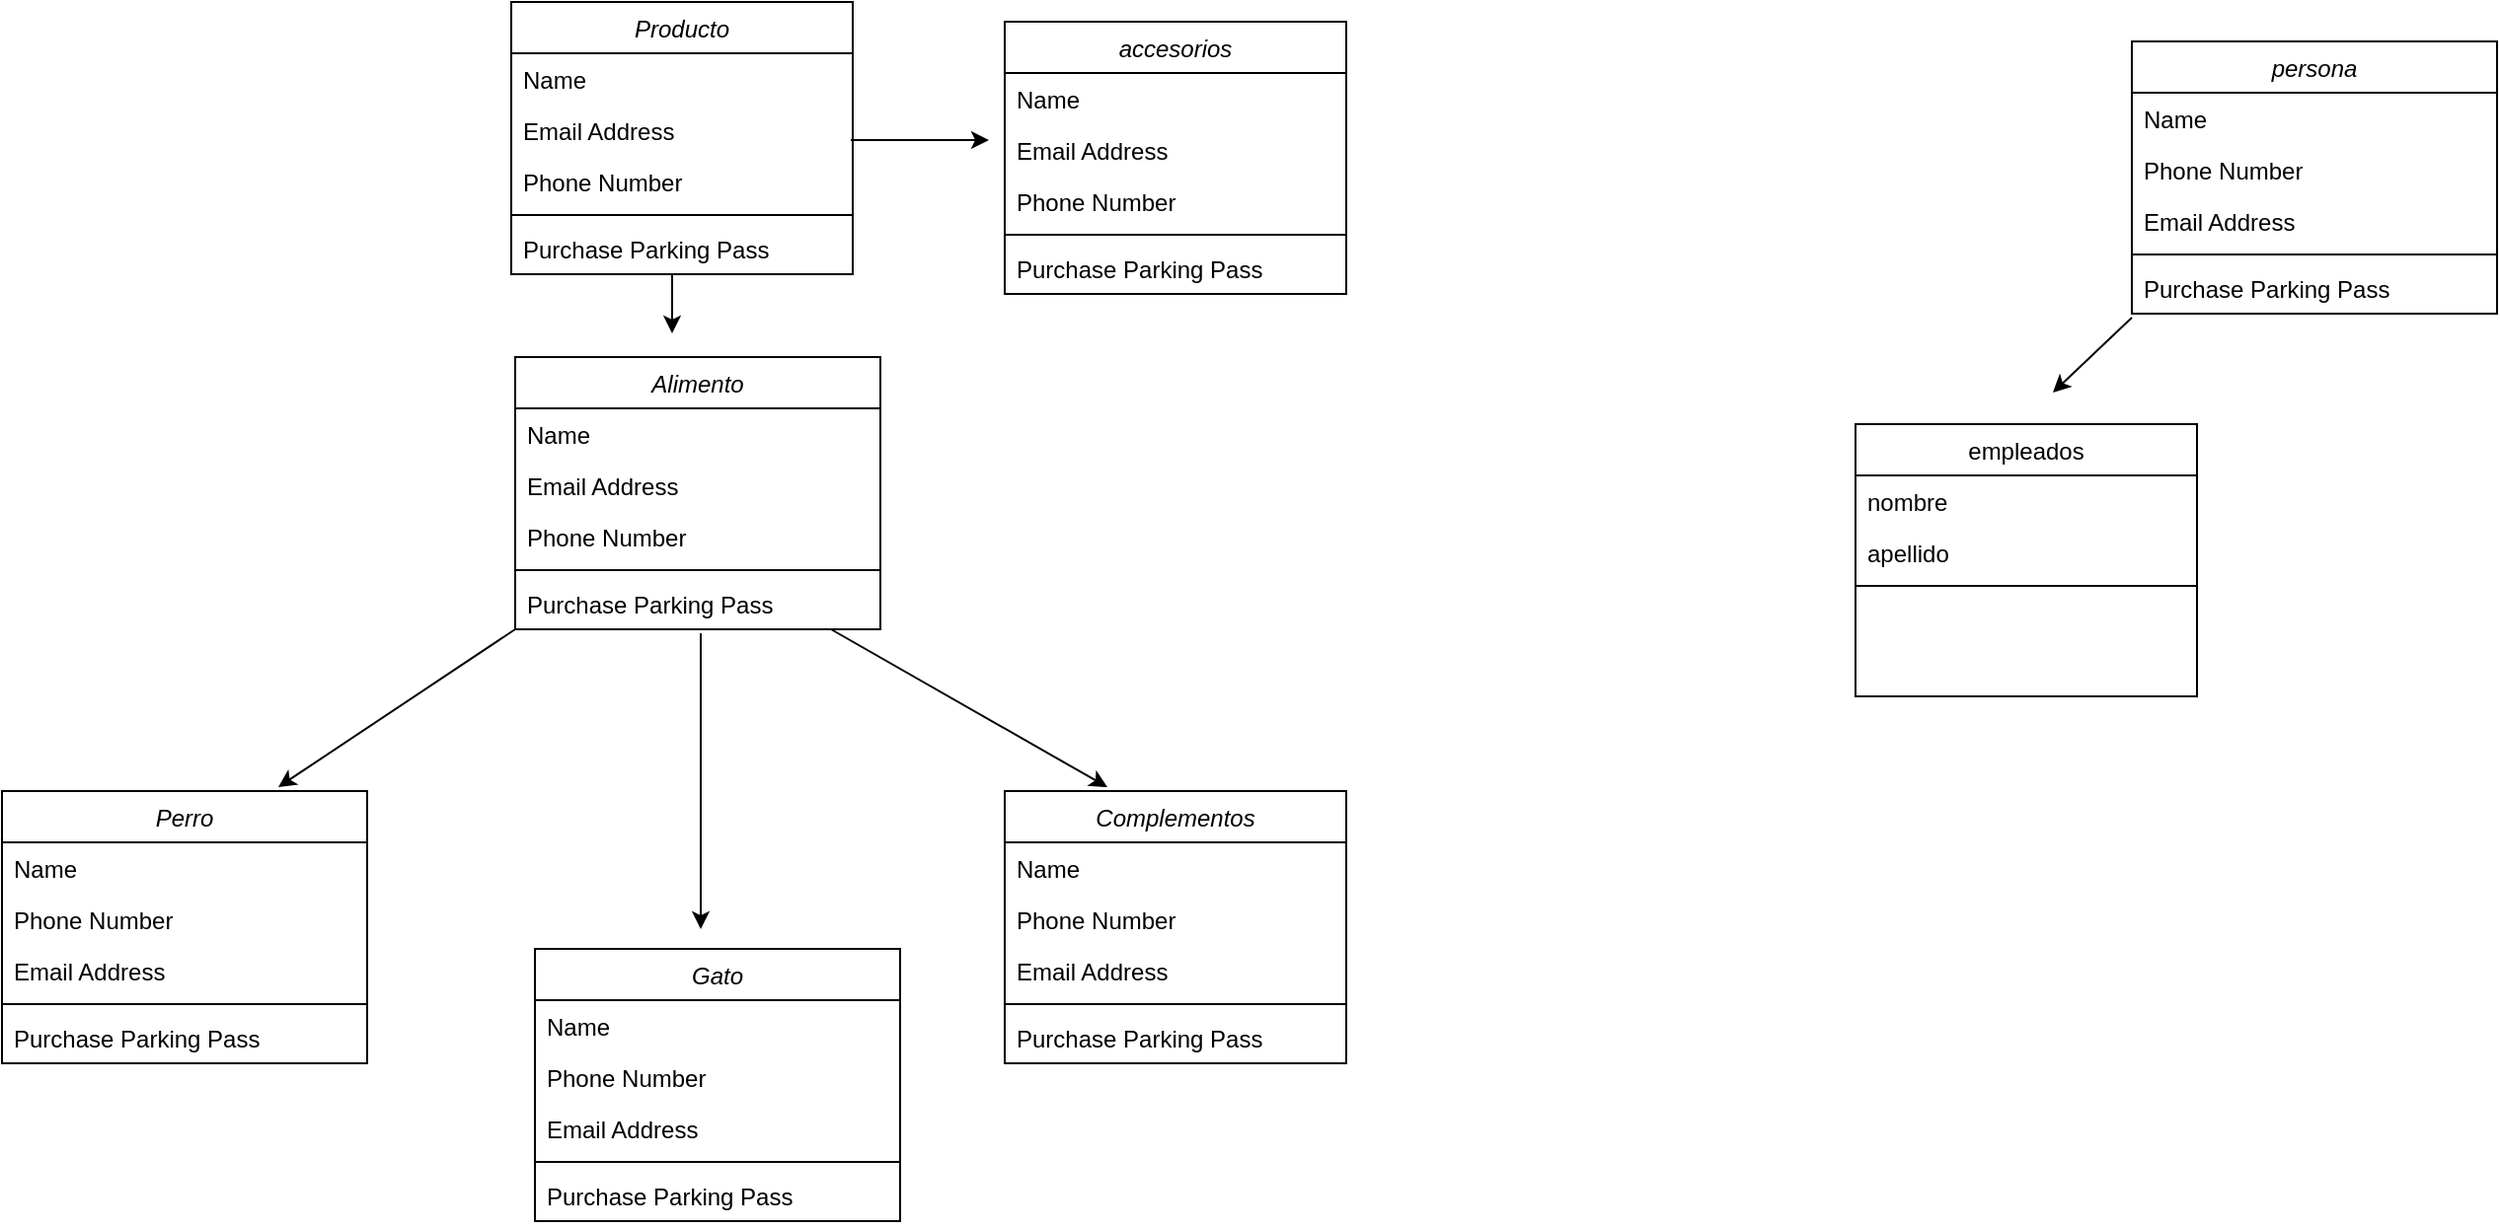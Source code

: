 <mxfile version="21.1.9" type="github">
  <diagram id="C5RBs43oDa-KdzZeNtuy" name="Page-1">
    <mxGraphModel dx="1509" dy="829" grid="1" gridSize="10" guides="1" tooltips="1" connect="1" arrows="1" fold="1" page="1" pageScale="1" pageWidth="3300" pageHeight="2339" math="0" shadow="0">
      <root>
        <mxCell id="WIyWlLk6GJQsqaUBKTNV-0" />
        <mxCell id="WIyWlLk6GJQsqaUBKTNV-1" parent="WIyWlLk6GJQsqaUBKTNV-0" />
        <mxCell id="zkfFHV4jXpPFQw0GAbJ--0" value="persona" style="swimlane;fontStyle=2;align=center;verticalAlign=top;childLayout=stackLayout;horizontal=1;startSize=26;horizontalStack=0;resizeParent=1;resizeLast=0;collapsible=1;marginBottom=0;rounded=0;shadow=0;strokeWidth=1;" parent="WIyWlLk6GJQsqaUBKTNV-1" vertex="1">
          <mxGeometry x="1140" y="20" width="185" height="138" as="geometry">
            <mxRectangle x="230" y="140" width="160" height="26" as="alternateBounds" />
          </mxGeometry>
        </mxCell>
        <mxCell id="zkfFHV4jXpPFQw0GAbJ--1" value="Name" style="text;align=left;verticalAlign=top;spacingLeft=4;spacingRight=4;overflow=hidden;rotatable=0;points=[[0,0.5],[1,0.5]];portConstraint=eastwest;" parent="zkfFHV4jXpPFQw0GAbJ--0" vertex="1">
          <mxGeometry y="26" width="185" height="26" as="geometry" />
        </mxCell>
        <mxCell id="zkfFHV4jXpPFQw0GAbJ--2" value="Phone Number" style="text;align=left;verticalAlign=top;spacingLeft=4;spacingRight=4;overflow=hidden;rotatable=0;points=[[0,0.5],[1,0.5]];portConstraint=eastwest;rounded=0;shadow=0;html=0;" parent="zkfFHV4jXpPFQw0GAbJ--0" vertex="1">
          <mxGeometry y="52" width="185" height="26" as="geometry" />
        </mxCell>
        <mxCell id="zkfFHV4jXpPFQw0GAbJ--3" value="Email Address" style="text;align=left;verticalAlign=top;spacingLeft=4;spacingRight=4;overflow=hidden;rotatable=0;points=[[0,0.5],[1,0.5]];portConstraint=eastwest;rounded=0;shadow=0;html=0;" parent="zkfFHV4jXpPFQw0GAbJ--0" vertex="1">
          <mxGeometry y="78" width="185" height="26" as="geometry" />
        </mxCell>
        <mxCell id="zkfFHV4jXpPFQw0GAbJ--4" value="" style="line;html=1;strokeWidth=1;align=left;verticalAlign=middle;spacingTop=-1;spacingLeft=3;spacingRight=3;rotatable=0;labelPosition=right;points=[];portConstraint=eastwest;" parent="zkfFHV4jXpPFQw0GAbJ--0" vertex="1">
          <mxGeometry y="104" width="185" height="8" as="geometry" />
        </mxCell>
        <mxCell id="zkfFHV4jXpPFQw0GAbJ--5" value="Purchase Parking Pass" style="text;align=left;verticalAlign=top;spacingLeft=4;spacingRight=4;overflow=hidden;rotatable=0;points=[[0,0.5],[1,0.5]];portConstraint=eastwest;" parent="zkfFHV4jXpPFQw0GAbJ--0" vertex="1">
          <mxGeometry y="112" width="185" height="26" as="geometry" />
        </mxCell>
        <mxCell id="zkfFHV4jXpPFQw0GAbJ--6" value="empleados" style="swimlane;fontStyle=0;align=center;verticalAlign=top;childLayout=stackLayout;horizontal=1;startSize=26;horizontalStack=0;resizeParent=1;resizeLast=0;collapsible=1;marginBottom=0;rounded=0;shadow=0;strokeWidth=1;" parent="WIyWlLk6GJQsqaUBKTNV-1" vertex="1">
          <mxGeometry x="1000" y="214" width="173" height="138" as="geometry">
            <mxRectangle x="130" y="380" width="160" height="26" as="alternateBounds" />
          </mxGeometry>
        </mxCell>
        <mxCell id="zkfFHV4jXpPFQw0GAbJ--7" value="nombre" style="text;align=left;verticalAlign=top;spacingLeft=4;spacingRight=4;overflow=hidden;rotatable=0;points=[[0,0.5],[1,0.5]];portConstraint=eastwest;" parent="zkfFHV4jXpPFQw0GAbJ--6" vertex="1">
          <mxGeometry y="26" width="173" height="26" as="geometry" />
        </mxCell>
        <mxCell id="zkfFHV4jXpPFQw0GAbJ--8" value="apellido" style="text;align=left;verticalAlign=top;spacingLeft=4;spacingRight=4;overflow=hidden;rotatable=0;points=[[0,0.5],[1,0.5]];portConstraint=eastwest;rounded=0;shadow=0;html=0;" parent="zkfFHV4jXpPFQw0GAbJ--6" vertex="1">
          <mxGeometry y="52" width="173" height="26" as="geometry" />
        </mxCell>
        <mxCell id="zkfFHV4jXpPFQw0GAbJ--9" value="" style="line;html=1;strokeWidth=1;align=left;verticalAlign=middle;spacingTop=-1;spacingLeft=3;spacingRight=3;rotatable=0;labelPosition=right;points=[];portConstraint=eastwest;" parent="zkfFHV4jXpPFQw0GAbJ--6" vertex="1">
          <mxGeometry y="78" width="173" height="8" as="geometry" />
        </mxCell>
        <mxCell id="R5eBsZQweCR_0vP_Z0Bh-1" value="Alimento&#xa;" style="swimlane;fontStyle=2;align=center;verticalAlign=top;childLayout=stackLayout;horizontal=1;startSize=26;horizontalStack=0;resizeParent=1;resizeLast=0;collapsible=1;marginBottom=0;rounded=0;shadow=0;strokeWidth=1;" vertex="1" parent="WIyWlLk6GJQsqaUBKTNV-1">
          <mxGeometry x="321" y="180" width="185" height="138" as="geometry">
            <mxRectangle x="230" y="140" width="160" height="26" as="alternateBounds" />
          </mxGeometry>
        </mxCell>
        <mxCell id="R5eBsZQweCR_0vP_Z0Bh-2" value="Name" style="text;align=left;verticalAlign=top;spacingLeft=4;spacingRight=4;overflow=hidden;rotatable=0;points=[[0,0.5],[1,0.5]];portConstraint=eastwest;" vertex="1" parent="R5eBsZQweCR_0vP_Z0Bh-1">
          <mxGeometry y="26" width="185" height="26" as="geometry" />
        </mxCell>
        <mxCell id="R5eBsZQweCR_0vP_Z0Bh-4" value="Email Address" style="text;align=left;verticalAlign=top;spacingLeft=4;spacingRight=4;overflow=hidden;rotatable=0;points=[[0,0.5],[1,0.5]];portConstraint=eastwest;rounded=0;shadow=0;html=0;" vertex="1" parent="R5eBsZQweCR_0vP_Z0Bh-1">
          <mxGeometry y="52" width="185" height="26" as="geometry" />
        </mxCell>
        <mxCell id="R5eBsZQweCR_0vP_Z0Bh-3" value="Phone Number" style="text;align=left;verticalAlign=top;spacingLeft=4;spacingRight=4;overflow=hidden;rotatable=0;points=[[0,0.5],[1,0.5]];portConstraint=eastwest;rounded=0;shadow=0;html=0;" vertex="1" parent="R5eBsZQweCR_0vP_Z0Bh-1">
          <mxGeometry y="78" width="185" height="26" as="geometry" />
        </mxCell>
        <mxCell id="R5eBsZQweCR_0vP_Z0Bh-5" value="" style="line;html=1;strokeWidth=1;align=left;verticalAlign=middle;spacingTop=-1;spacingLeft=3;spacingRight=3;rotatable=0;labelPosition=right;points=[];portConstraint=eastwest;" vertex="1" parent="R5eBsZQweCR_0vP_Z0Bh-1">
          <mxGeometry y="104" width="185" height="8" as="geometry" />
        </mxCell>
        <mxCell id="R5eBsZQweCR_0vP_Z0Bh-6" value="Purchase Parking Pass" style="text;align=left;verticalAlign=top;spacingLeft=4;spacingRight=4;overflow=hidden;rotatable=0;points=[[0,0.5],[1,0.5]];portConstraint=eastwest;" vertex="1" parent="R5eBsZQweCR_0vP_Z0Bh-1">
          <mxGeometry y="112" width="185" height="26" as="geometry" />
        </mxCell>
        <mxCell id="R5eBsZQweCR_0vP_Z0Bh-10" value="" style="endArrow=classic;html=1;rounded=0;" edge="1" parent="WIyWlLk6GJQsqaUBKTNV-1">
          <mxGeometry width="50" height="50" relative="1" as="geometry">
            <mxPoint x="481" y="318" as="sourcePoint" />
            <mxPoint x="621" y="398" as="targetPoint" />
          </mxGeometry>
        </mxCell>
        <mxCell id="R5eBsZQweCR_0vP_Z0Bh-11" value="Perro" style="swimlane;fontStyle=2;align=center;verticalAlign=top;childLayout=stackLayout;horizontal=1;startSize=26;horizontalStack=0;resizeParent=1;resizeLast=0;collapsible=1;marginBottom=0;rounded=0;shadow=0;strokeWidth=1;" vertex="1" parent="WIyWlLk6GJQsqaUBKTNV-1">
          <mxGeometry x="61" y="400" width="185" height="138" as="geometry">
            <mxRectangle x="230" y="140" width="160" height="26" as="alternateBounds" />
          </mxGeometry>
        </mxCell>
        <mxCell id="R5eBsZQweCR_0vP_Z0Bh-12" value="Name" style="text;align=left;verticalAlign=top;spacingLeft=4;spacingRight=4;overflow=hidden;rotatable=0;points=[[0,0.5],[1,0.5]];portConstraint=eastwest;" vertex="1" parent="R5eBsZQweCR_0vP_Z0Bh-11">
          <mxGeometry y="26" width="185" height="26" as="geometry" />
        </mxCell>
        <mxCell id="R5eBsZQweCR_0vP_Z0Bh-13" value="Phone Number" style="text;align=left;verticalAlign=top;spacingLeft=4;spacingRight=4;overflow=hidden;rotatable=0;points=[[0,0.5],[1,0.5]];portConstraint=eastwest;rounded=0;shadow=0;html=0;" vertex="1" parent="R5eBsZQweCR_0vP_Z0Bh-11">
          <mxGeometry y="52" width="185" height="26" as="geometry" />
        </mxCell>
        <mxCell id="R5eBsZQweCR_0vP_Z0Bh-14" value="Email Address" style="text;align=left;verticalAlign=top;spacingLeft=4;spacingRight=4;overflow=hidden;rotatable=0;points=[[0,0.5],[1,0.5]];portConstraint=eastwest;rounded=0;shadow=0;html=0;" vertex="1" parent="R5eBsZQweCR_0vP_Z0Bh-11">
          <mxGeometry y="78" width="185" height="26" as="geometry" />
        </mxCell>
        <mxCell id="R5eBsZQweCR_0vP_Z0Bh-15" value="" style="line;html=1;strokeWidth=1;align=left;verticalAlign=middle;spacingTop=-1;spacingLeft=3;spacingRight=3;rotatable=0;labelPosition=right;points=[];portConstraint=eastwest;" vertex="1" parent="R5eBsZQweCR_0vP_Z0Bh-11">
          <mxGeometry y="104" width="185" height="8" as="geometry" />
        </mxCell>
        <mxCell id="R5eBsZQweCR_0vP_Z0Bh-16" value="Purchase Parking Pass" style="text;align=left;verticalAlign=top;spacingLeft=4;spacingRight=4;overflow=hidden;rotatable=0;points=[[0,0.5],[1,0.5]];portConstraint=eastwest;" vertex="1" parent="R5eBsZQweCR_0vP_Z0Bh-11">
          <mxGeometry y="112" width="185" height="26" as="geometry" />
        </mxCell>
        <mxCell id="R5eBsZQweCR_0vP_Z0Bh-17" value="Complementos" style="swimlane;fontStyle=2;align=center;verticalAlign=top;childLayout=stackLayout;horizontal=1;startSize=26;horizontalStack=0;resizeParent=1;resizeLast=0;collapsible=1;marginBottom=0;rounded=0;shadow=0;strokeWidth=1;" vertex="1" parent="WIyWlLk6GJQsqaUBKTNV-1">
          <mxGeometry x="569" y="400" width="173" height="138" as="geometry">
            <mxRectangle x="230" y="140" width="160" height="26" as="alternateBounds" />
          </mxGeometry>
        </mxCell>
        <mxCell id="R5eBsZQweCR_0vP_Z0Bh-18" value="Name" style="text;align=left;verticalAlign=top;spacingLeft=4;spacingRight=4;overflow=hidden;rotatable=0;points=[[0,0.5],[1,0.5]];portConstraint=eastwest;" vertex="1" parent="R5eBsZQweCR_0vP_Z0Bh-17">
          <mxGeometry y="26" width="173" height="26" as="geometry" />
        </mxCell>
        <mxCell id="R5eBsZQweCR_0vP_Z0Bh-19" value="Phone Number" style="text;align=left;verticalAlign=top;spacingLeft=4;spacingRight=4;overflow=hidden;rotatable=0;points=[[0,0.5],[1,0.5]];portConstraint=eastwest;rounded=0;shadow=0;html=0;" vertex="1" parent="R5eBsZQweCR_0vP_Z0Bh-17">
          <mxGeometry y="52" width="173" height="26" as="geometry" />
        </mxCell>
        <mxCell id="R5eBsZQweCR_0vP_Z0Bh-20" value="Email Address" style="text;align=left;verticalAlign=top;spacingLeft=4;spacingRight=4;overflow=hidden;rotatable=0;points=[[0,0.5],[1,0.5]];portConstraint=eastwest;rounded=0;shadow=0;html=0;" vertex="1" parent="R5eBsZQweCR_0vP_Z0Bh-17">
          <mxGeometry y="78" width="173" height="26" as="geometry" />
        </mxCell>
        <mxCell id="R5eBsZQweCR_0vP_Z0Bh-21" value="" style="line;html=1;strokeWidth=1;align=left;verticalAlign=middle;spacingTop=-1;spacingLeft=3;spacingRight=3;rotatable=0;labelPosition=right;points=[];portConstraint=eastwest;" vertex="1" parent="R5eBsZQweCR_0vP_Z0Bh-17">
          <mxGeometry y="104" width="173" height="8" as="geometry" />
        </mxCell>
        <mxCell id="R5eBsZQweCR_0vP_Z0Bh-22" value="Purchase Parking Pass" style="text;align=left;verticalAlign=top;spacingLeft=4;spacingRight=4;overflow=hidden;rotatable=0;points=[[0,0.5],[1,0.5]];portConstraint=eastwest;" vertex="1" parent="R5eBsZQweCR_0vP_Z0Bh-17">
          <mxGeometry y="112" width="173" height="26" as="geometry" />
        </mxCell>
        <mxCell id="R5eBsZQweCR_0vP_Z0Bh-24" value="" style="endArrow=classic;html=1;rounded=0;" edge="1" parent="WIyWlLk6GJQsqaUBKTNV-1">
          <mxGeometry width="50" height="50" relative="1" as="geometry">
            <mxPoint x="415" y="320" as="sourcePoint" />
            <mxPoint x="415" y="470" as="targetPoint" />
          </mxGeometry>
        </mxCell>
        <mxCell id="R5eBsZQweCR_0vP_Z0Bh-25" value="" style="endArrow=classic;html=1;rounded=0;" edge="1" parent="WIyWlLk6GJQsqaUBKTNV-1">
          <mxGeometry width="50" height="50" relative="1" as="geometry">
            <mxPoint x="321" y="318" as="sourcePoint" />
            <mxPoint x="201" y="398" as="targetPoint" />
          </mxGeometry>
        </mxCell>
        <mxCell id="R5eBsZQweCR_0vP_Z0Bh-26" value="Gato" style="swimlane;fontStyle=2;align=center;verticalAlign=top;childLayout=stackLayout;horizontal=1;startSize=26;horizontalStack=0;resizeParent=1;resizeLast=0;collapsible=1;marginBottom=0;rounded=0;shadow=0;strokeWidth=1;" vertex="1" parent="WIyWlLk6GJQsqaUBKTNV-1">
          <mxGeometry x="331" y="480" width="185" height="138" as="geometry">
            <mxRectangle x="230" y="140" width="160" height="26" as="alternateBounds" />
          </mxGeometry>
        </mxCell>
        <mxCell id="R5eBsZQweCR_0vP_Z0Bh-27" value="Name" style="text;align=left;verticalAlign=top;spacingLeft=4;spacingRight=4;overflow=hidden;rotatable=0;points=[[0,0.5],[1,0.5]];portConstraint=eastwest;" vertex="1" parent="R5eBsZQweCR_0vP_Z0Bh-26">
          <mxGeometry y="26" width="185" height="26" as="geometry" />
        </mxCell>
        <mxCell id="R5eBsZQweCR_0vP_Z0Bh-28" value="Phone Number" style="text;align=left;verticalAlign=top;spacingLeft=4;spacingRight=4;overflow=hidden;rotatable=0;points=[[0,0.5],[1,0.5]];portConstraint=eastwest;rounded=0;shadow=0;html=0;" vertex="1" parent="R5eBsZQweCR_0vP_Z0Bh-26">
          <mxGeometry y="52" width="185" height="26" as="geometry" />
        </mxCell>
        <mxCell id="R5eBsZQweCR_0vP_Z0Bh-29" value="Email Address" style="text;align=left;verticalAlign=top;spacingLeft=4;spacingRight=4;overflow=hidden;rotatable=0;points=[[0,0.5],[1,0.5]];portConstraint=eastwest;rounded=0;shadow=0;html=0;" vertex="1" parent="R5eBsZQweCR_0vP_Z0Bh-26">
          <mxGeometry y="78" width="185" height="26" as="geometry" />
        </mxCell>
        <mxCell id="R5eBsZQweCR_0vP_Z0Bh-30" value="" style="line;html=1;strokeWidth=1;align=left;verticalAlign=middle;spacingTop=-1;spacingLeft=3;spacingRight=3;rotatable=0;labelPosition=right;points=[];portConstraint=eastwest;" vertex="1" parent="R5eBsZQweCR_0vP_Z0Bh-26">
          <mxGeometry y="104" width="185" height="8" as="geometry" />
        </mxCell>
        <mxCell id="R5eBsZQweCR_0vP_Z0Bh-31" value="Purchase Parking Pass" style="text;align=left;verticalAlign=top;spacingLeft=4;spacingRight=4;overflow=hidden;rotatable=0;points=[[0,0.5],[1,0.5]];portConstraint=eastwest;" vertex="1" parent="R5eBsZQweCR_0vP_Z0Bh-26">
          <mxGeometry y="112" width="185" height="26" as="geometry" />
        </mxCell>
        <mxCell id="R5eBsZQweCR_0vP_Z0Bh-32" value="Producto&#xa;" style="swimlane;fontStyle=2;align=center;verticalAlign=top;childLayout=stackLayout;horizontal=1;startSize=26;horizontalStack=0;resizeParent=1;resizeLast=0;collapsible=1;marginBottom=0;rounded=0;shadow=0;strokeWidth=1;" vertex="1" parent="WIyWlLk6GJQsqaUBKTNV-1">
          <mxGeometry x="319" width="173" height="138" as="geometry">
            <mxRectangle x="230" y="140" width="160" height="26" as="alternateBounds" />
          </mxGeometry>
        </mxCell>
        <mxCell id="R5eBsZQweCR_0vP_Z0Bh-33" value="Name" style="text;align=left;verticalAlign=top;spacingLeft=4;spacingRight=4;overflow=hidden;rotatable=0;points=[[0,0.5],[1,0.5]];portConstraint=eastwest;" vertex="1" parent="R5eBsZQweCR_0vP_Z0Bh-32">
          <mxGeometry y="26" width="173" height="26" as="geometry" />
        </mxCell>
        <mxCell id="R5eBsZQweCR_0vP_Z0Bh-34" value="Email Address" style="text;align=left;verticalAlign=top;spacingLeft=4;spacingRight=4;overflow=hidden;rotatable=0;points=[[0,0.5],[1,0.5]];portConstraint=eastwest;rounded=0;shadow=0;html=0;" vertex="1" parent="R5eBsZQweCR_0vP_Z0Bh-32">
          <mxGeometry y="52" width="173" height="26" as="geometry" />
        </mxCell>
        <mxCell id="R5eBsZQweCR_0vP_Z0Bh-35" value="Phone Number" style="text;align=left;verticalAlign=top;spacingLeft=4;spacingRight=4;overflow=hidden;rotatable=0;points=[[0,0.5],[1,0.5]];portConstraint=eastwest;rounded=0;shadow=0;html=0;" vertex="1" parent="R5eBsZQweCR_0vP_Z0Bh-32">
          <mxGeometry y="78" width="173" height="26" as="geometry" />
        </mxCell>
        <mxCell id="R5eBsZQweCR_0vP_Z0Bh-36" value="" style="line;html=1;strokeWidth=1;align=left;verticalAlign=middle;spacingTop=-1;spacingLeft=3;spacingRight=3;rotatable=0;labelPosition=right;points=[];portConstraint=eastwest;" vertex="1" parent="R5eBsZQweCR_0vP_Z0Bh-32">
          <mxGeometry y="104" width="173" height="8" as="geometry" />
        </mxCell>
        <mxCell id="R5eBsZQweCR_0vP_Z0Bh-37" value="Purchase Parking Pass" style="text;align=left;verticalAlign=top;spacingLeft=4;spacingRight=4;overflow=hidden;rotatable=0;points=[[0,0.5],[1,0.5]];portConstraint=eastwest;" vertex="1" parent="R5eBsZQweCR_0vP_Z0Bh-32">
          <mxGeometry y="112" width="173" height="26" as="geometry" />
        </mxCell>
        <mxCell id="R5eBsZQweCR_0vP_Z0Bh-38" value="" style="endArrow=classic;html=1;rounded=0;" edge="1" parent="WIyWlLk6GJQsqaUBKTNV-1">
          <mxGeometry width="50" height="50" relative="1" as="geometry">
            <mxPoint x="400.5" y="138" as="sourcePoint" />
            <mxPoint x="400.5" y="168" as="targetPoint" />
            <Array as="points">
              <mxPoint x="400.5" y="168" />
            </Array>
          </mxGeometry>
        </mxCell>
        <mxCell id="R5eBsZQweCR_0vP_Z0Bh-40" value="" style="endArrow=classic;html=1;rounded=0;" edge="1" parent="WIyWlLk6GJQsqaUBKTNV-1">
          <mxGeometry width="50" height="50" relative="1" as="geometry">
            <mxPoint x="491" y="70" as="sourcePoint" />
            <mxPoint x="561" y="70" as="targetPoint" />
          </mxGeometry>
        </mxCell>
        <mxCell id="R5eBsZQweCR_0vP_Z0Bh-41" value="accesorios" style="swimlane;fontStyle=2;align=center;verticalAlign=top;childLayout=stackLayout;horizontal=1;startSize=26;horizontalStack=0;resizeParent=1;resizeLast=0;collapsible=1;marginBottom=0;rounded=0;shadow=0;strokeWidth=1;" vertex="1" parent="WIyWlLk6GJQsqaUBKTNV-1">
          <mxGeometry x="569" y="10" width="173" height="138" as="geometry">
            <mxRectangle x="230" y="140" width="160" height="26" as="alternateBounds" />
          </mxGeometry>
        </mxCell>
        <mxCell id="R5eBsZQweCR_0vP_Z0Bh-42" value="Name" style="text;align=left;verticalAlign=top;spacingLeft=4;spacingRight=4;overflow=hidden;rotatable=0;points=[[0,0.5],[1,0.5]];portConstraint=eastwest;" vertex="1" parent="R5eBsZQweCR_0vP_Z0Bh-41">
          <mxGeometry y="26" width="173" height="26" as="geometry" />
        </mxCell>
        <mxCell id="R5eBsZQweCR_0vP_Z0Bh-43" value="Email Address" style="text;align=left;verticalAlign=top;spacingLeft=4;spacingRight=4;overflow=hidden;rotatable=0;points=[[0,0.5],[1,0.5]];portConstraint=eastwest;rounded=0;shadow=0;html=0;" vertex="1" parent="R5eBsZQweCR_0vP_Z0Bh-41">
          <mxGeometry y="52" width="173" height="26" as="geometry" />
        </mxCell>
        <mxCell id="R5eBsZQweCR_0vP_Z0Bh-44" value="Phone Number" style="text;align=left;verticalAlign=top;spacingLeft=4;spacingRight=4;overflow=hidden;rotatable=0;points=[[0,0.5],[1,0.5]];portConstraint=eastwest;rounded=0;shadow=0;html=0;" vertex="1" parent="R5eBsZQweCR_0vP_Z0Bh-41">
          <mxGeometry y="78" width="173" height="26" as="geometry" />
        </mxCell>
        <mxCell id="R5eBsZQweCR_0vP_Z0Bh-45" value="" style="line;html=1;strokeWidth=1;align=left;verticalAlign=middle;spacingTop=-1;spacingLeft=3;spacingRight=3;rotatable=0;labelPosition=right;points=[];portConstraint=eastwest;" vertex="1" parent="R5eBsZQweCR_0vP_Z0Bh-41">
          <mxGeometry y="104" width="173" height="8" as="geometry" />
        </mxCell>
        <mxCell id="R5eBsZQweCR_0vP_Z0Bh-46" value="Purchase Parking Pass" style="text;align=left;verticalAlign=top;spacingLeft=4;spacingRight=4;overflow=hidden;rotatable=0;points=[[0,0.5],[1,0.5]];portConstraint=eastwest;" vertex="1" parent="R5eBsZQweCR_0vP_Z0Bh-41">
          <mxGeometry y="112" width="173" height="26" as="geometry" />
        </mxCell>
        <mxCell id="R5eBsZQweCR_0vP_Z0Bh-48" value="" style="endArrow=classic;html=1;rounded=0;" edge="1" parent="WIyWlLk6GJQsqaUBKTNV-1">
          <mxGeometry width="50" height="50" relative="1" as="geometry">
            <mxPoint x="1140" y="160" as="sourcePoint" />
            <mxPoint x="1100" y="198" as="targetPoint" />
          </mxGeometry>
        </mxCell>
      </root>
    </mxGraphModel>
  </diagram>
</mxfile>
